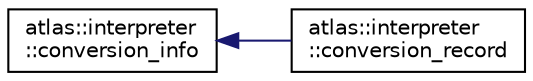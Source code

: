 digraph "Graphical Class Hierarchy"
{
  edge [fontname="Helvetica",fontsize="10",labelfontname="Helvetica",labelfontsize="10"];
  node [fontname="Helvetica",fontsize="10",shape=record];
  rankdir="LR";
  Node1 [label="atlas::interpreter\l::conversion_info",height=0.2,width=0.4,color="black", fillcolor="white", style="filled",URL="$structatlas_1_1interpreter_1_1conversion__info.html"];
  Node1 -> Node2 [dir="back",color="midnightblue",fontsize="10",style="solid",fontname="Helvetica"];
  Node2 [label="atlas::interpreter\l::conversion_record",height=0.2,width=0.4,color="black", fillcolor="white", style="filled",URL="$structatlas_1_1interpreter_1_1conversion__record.html"];
}
